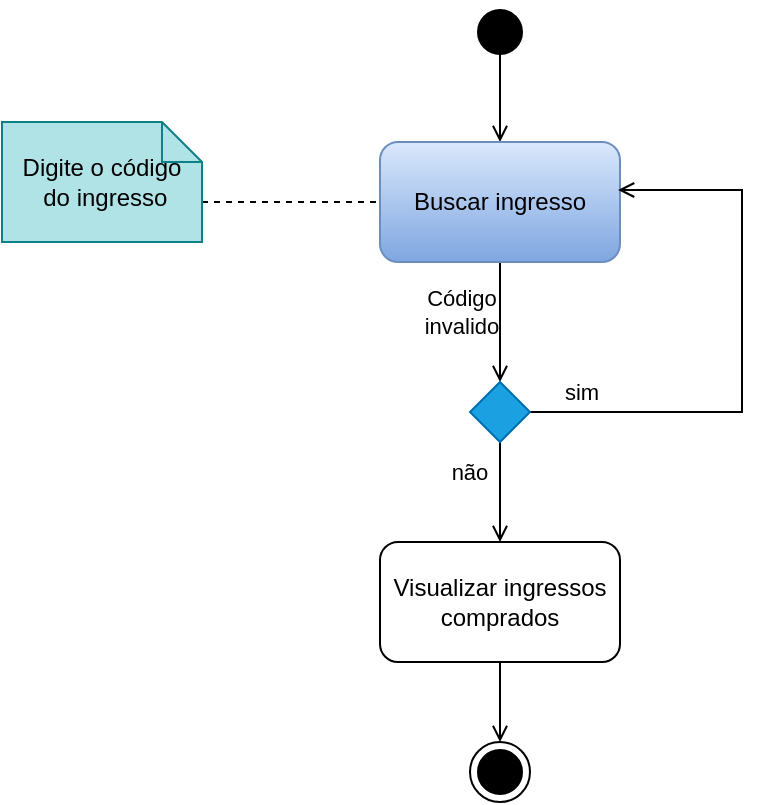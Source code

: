 <mxfile version="21.5.0" type="github">
  <diagram name="Página-1" id="bDArj52ERqh0-YQayxmk">
    <mxGraphModel dx="1114" dy="616" grid="1" gridSize="10" guides="1" tooltips="1" connect="1" arrows="1" fold="1" page="1" pageScale="1" pageWidth="827" pageHeight="1169" math="0" shadow="0">
      <root>
        <mxCell id="0" />
        <mxCell id="1" parent="0" />
        <mxCell id="rnnc0dGFIBG10VOVVDF5-1" style="edgeStyle=orthogonalEdgeStyle;rounded=0;orthogonalLoop=1;jettySize=auto;html=1;exitX=0.5;exitY=0.8;exitDx=0;exitDy=0;entryX=0.5;entryY=0;entryDx=0;entryDy=0;exitPerimeter=0;endArrow=open;endFill=0;" parent="1" source="rnnc0dGFIBG10VOVVDF5-2" target="rnnc0dGFIBG10VOVVDF5-4" edge="1">
          <mxGeometry relative="1" as="geometry" />
        </mxCell>
        <mxCell id="rnnc0dGFIBG10VOVVDF5-2" value="" style="ellipse;html=1;shape=startState;fillColor=#000000;strokeColor=#000000;" parent="1" vertex="1">
          <mxGeometry x="384" y="40" width="30" height="30" as="geometry" />
        </mxCell>
        <mxCell id="rnnc0dGFIBG10VOVVDF5-3" style="edgeStyle=orthogonalEdgeStyle;rounded=0;orthogonalLoop=1;jettySize=auto;html=1;exitX=0.5;exitY=1;exitDx=0;exitDy=0;entryX=0.5;entryY=0;entryDx=0;entryDy=0;endArrow=open;endFill=0;" parent="1" source="rnnc0dGFIBG10VOVVDF5-4" target="rnnc0dGFIBG10VOVVDF5-9" edge="1">
          <mxGeometry relative="1" as="geometry" />
        </mxCell>
        <mxCell id="rnnc0dGFIBG10VOVVDF5-4" value="Buscar ingresso" style="rounded=1;whiteSpace=wrap;html=1;fillColor=#dae8fc;gradientColor=#7ea6e0;strokeColor=#6c8ebf;" parent="1" vertex="1">
          <mxGeometry x="339" y="110" width="120" height="60" as="geometry" />
        </mxCell>
        <mxCell id="rnnc0dGFIBG10VOVVDF5-5" style="edgeStyle=orthogonalEdgeStyle;rounded=0;orthogonalLoop=1;jettySize=auto;html=1;exitX=0;exitY=0;exitDx=100;exitDy=40;exitPerimeter=0;entryX=0;entryY=0.5;entryDx=0;entryDy=0;endArrow=none;endFill=0;dashed=1;" parent="1" source="rnnc0dGFIBG10VOVVDF5-6" target="rnnc0dGFIBG10VOVVDF5-4" edge="1">
          <mxGeometry relative="1" as="geometry" />
        </mxCell>
        <mxCell id="rnnc0dGFIBG10VOVVDF5-6" value="Digite o código&lt;br style=&quot;border-color: var(--border-color);&quot;&gt;&lt;span style=&quot;&quot;&gt;&amp;nbsp;do ingresso&lt;/span&gt;" style="shape=note;size=20;whiteSpace=wrap;html=1;fillColor=#b0e3e6;strokeColor=#0e8088;" parent="1" vertex="1">
          <mxGeometry x="150" y="100" width="100" height="60" as="geometry" />
        </mxCell>
        <mxCell id="rnnc0dGFIBG10VOVVDF5-7" style="edgeStyle=orthogonalEdgeStyle;shape=connector;rounded=0;orthogonalLoop=1;jettySize=auto;html=1;exitX=1;exitY=0.5;exitDx=0;exitDy=0;entryX=0.992;entryY=0.4;entryDx=0;entryDy=0;entryPerimeter=0;labelBackgroundColor=default;strokeColor=default;fontFamily=Helvetica;fontSize=11;fontColor=default;endArrow=open;endFill=0;" parent="1" source="rnnc0dGFIBG10VOVVDF5-9" target="rnnc0dGFIBG10VOVVDF5-4" edge="1">
          <mxGeometry relative="1" as="geometry">
            <Array as="points">
              <mxPoint x="520" y="245" />
              <mxPoint x="520" y="134" />
            </Array>
          </mxGeometry>
        </mxCell>
        <mxCell id="rnnc0dGFIBG10VOVVDF5-8" style="edgeStyle=orthogonalEdgeStyle;shape=connector;rounded=0;orthogonalLoop=1;jettySize=auto;html=1;exitX=0.5;exitY=1;exitDx=0;exitDy=0;entryX=0.5;entryY=0;entryDx=0;entryDy=0;labelBackgroundColor=default;strokeColor=default;fontFamily=Helvetica;fontSize=11;fontColor=default;endArrow=open;endFill=0;" parent="1" source="rnnc0dGFIBG10VOVVDF5-9" edge="1">
          <mxGeometry relative="1" as="geometry">
            <mxPoint x="399" y="310" as="targetPoint" />
          </mxGeometry>
        </mxCell>
        <mxCell id="rnnc0dGFIBG10VOVVDF5-9" value="" style="rhombus;whiteSpace=wrap;html=1;fillColor=#1ba1e2;strokeColor=#006EAF;fontColor=#ffffff;" parent="1" vertex="1">
          <mxGeometry x="384" y="230" width="30" height="30" as="geometry" />
        </mxCell>
        <mxCell id="rnnc0dGFIBG10VOVVDF5-10" value="Código invalido" style="text;html=1;strokeColor=none;fillColor=none;align=center;verticalAlign=middle;whiteSpace=wrap;rounded=0;fontSize=11;fontFamily=Helvetica;fontColor=default;" parent="1" vertex="1">
          <mxGeometry x="350" y="180" width="60" height="30" as="geometry" />
        </mxCell>
        <mxCell id="rnnc0dGFIBG10VOVVDF5-11" value="sim" style="text;html=1;strokeColor=none;fillColor=none;align=center;verticalAlign=middle;whiteSpace=wrap;rounded=0;fontSize=11;fontFamily=Helvetica;fontColor=default;" parent="1" vertex="1">
          <mxGeometry x="410" y="220" width="60" height="30" as="geometry" />
        </mxCell>
        <mxCell id="rnnc0dGFIBG10VOVVDF5-14" value="não" style="text;html=1;strokeColor=none;fillColor=none;align=center;verticalAlign=middle;whiteSpace=wrap;rounded=0;fontSize=11;fontFamily=Helvetica;fontColor=default;" parent="1" vertex="1">
          <mxGeometry x="354" y="260" width="60" height="30" as="geometry" />
        </mxCell>
        <mxCell id="rnnc0dGFIBG10VOVVDF5-15" value="" style="ellipse;html=1;shape=endState;fillColor=#000000;strokeColor=#000000;fontFamily=Helvetica;fontSize=11;fontColor=default;direction=south;" parent="1" vertex="1">
          <mxGeometry x="384" y="410" width="30" height="30" as="geometry" />
        </mxCell>
        <mxCell id="IixeJZIB2zvUlA25pr4z-3" style="edgeStyle=orthogonalEdgeStyle;rounded=0;orthogonalLoop=1;jettySize=auto;html=1;exitX=0.5;exitY=1;exitDx=0;exitDy=0;entryX=0;entryY=0.5;entryDx=0;entryDy=0;endArrow=open;endFill=0;" edge="1" parent="1" source="IixeJZIB2zvUlA25pr4z-2" target="rnnc0dGFIBG10VOVVDF5-15">
          <mxGeometry relative="1" as="geometry" />
        </mxCell>
        <mxCell id="IixeJZIB2zvUlA25pr4z-2" value="Visualizar ingressos comprados" style="rounded=1;whiteSpace=wrap;html=1;" vertex="1" parent="1">
          <mxGeometry x="339" y="310" width="120" height="60" as="geometry" />
        </mxCell>
      </root>
    </mxGraphModel>
  </diagram>
</mxfile>
